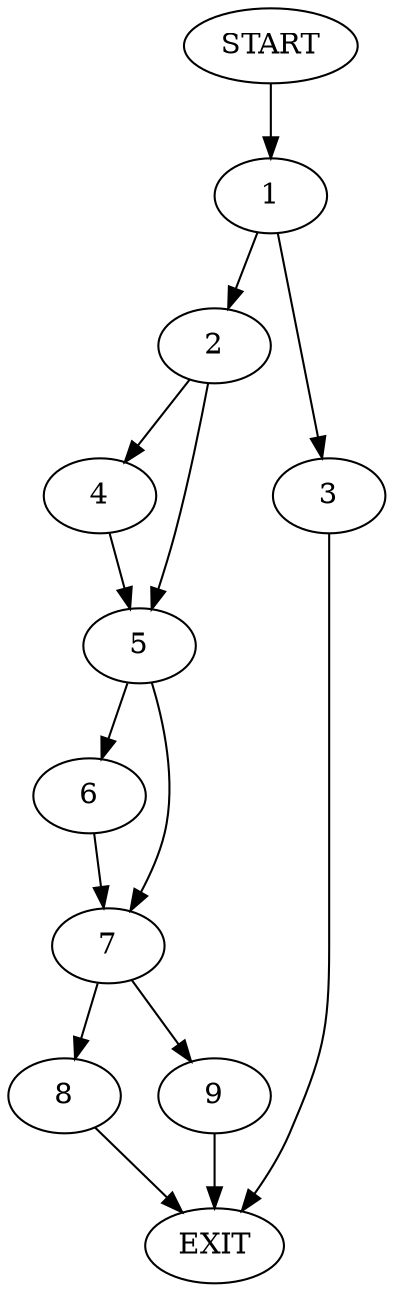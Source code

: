digraph {
0 [label="START"]
10 [label="EXIT"]
0 -> 1
1 -> 2
1 -> 3
2 -> 4
2 -> 5
3 -> 10
4 -> 5
5 -> 6
5 -> 7
6 -> 7
7 -> 8
7 -> 9
8 -> 10
9 -> 10
}
